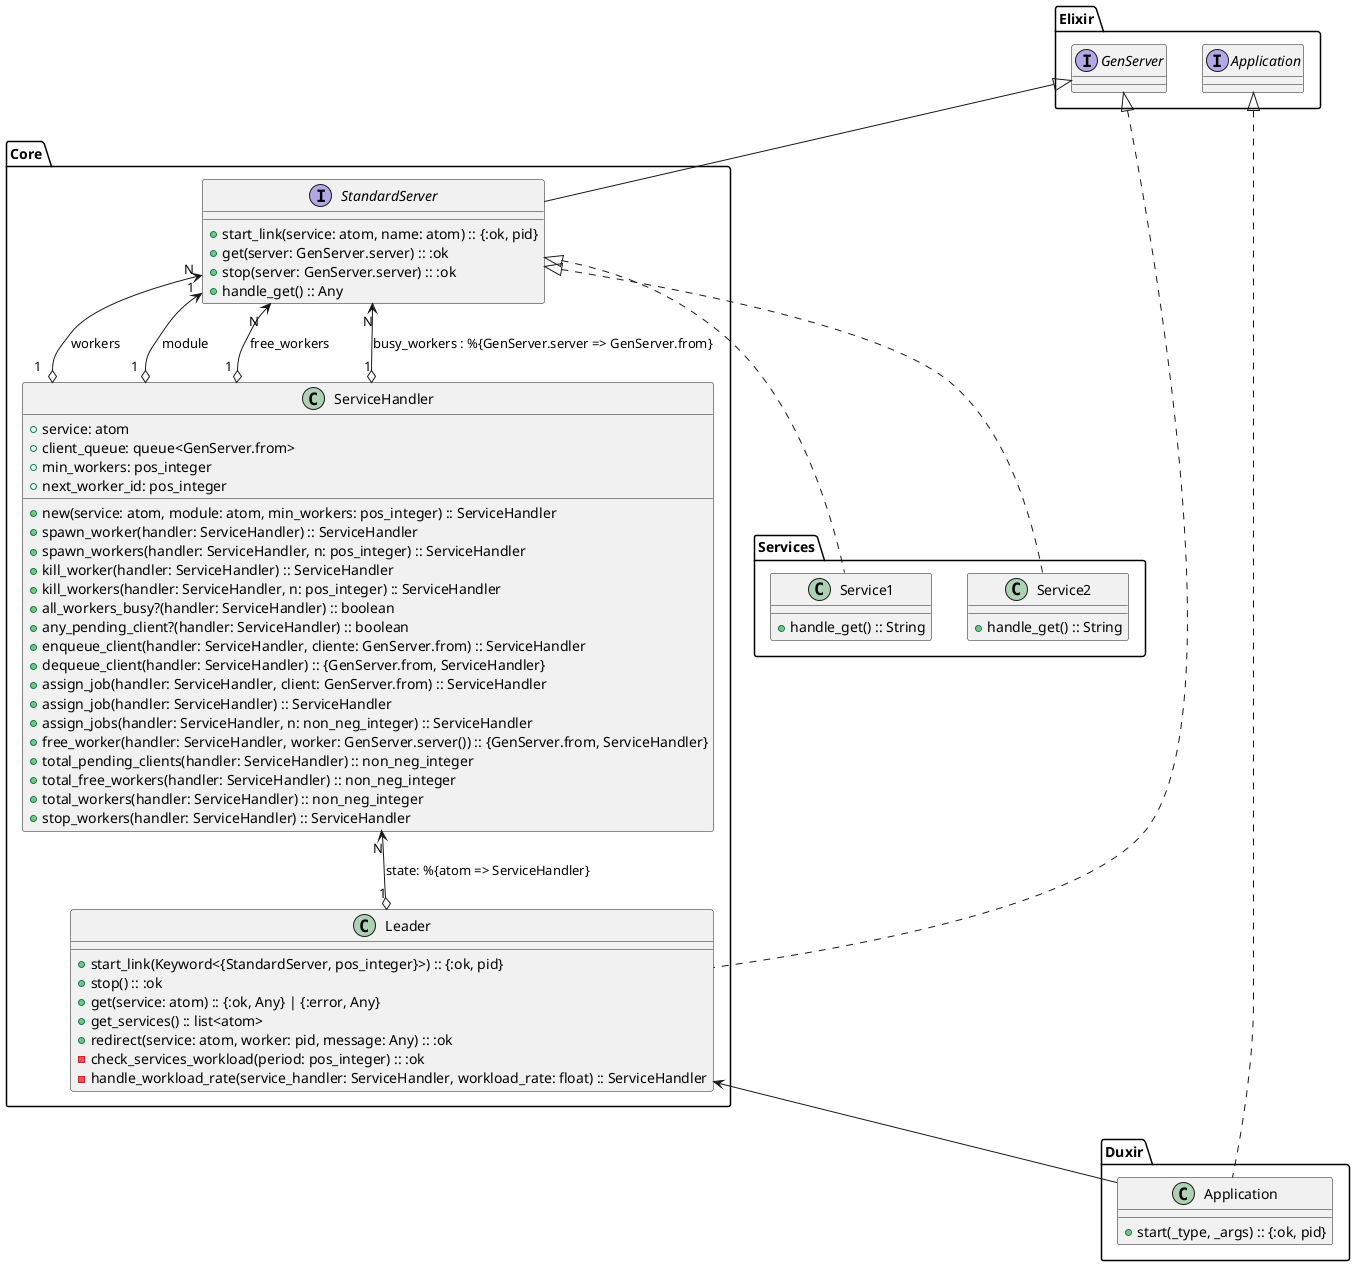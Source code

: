 @startuml duxir_code

class Core.ServiceHandler {
  +service: atom
  +client_queue: queue<GenServer.from>
  +min_workers: pos_integer
  +next_worker_id: pos_integer

  +new(service: atom, module: atom, min_workers: pos_integer) :: ServiceHandler
  +spawn_worker(handler: ServiceHandler) :: ServiceHandler
  +spawn_workers(handler: ServiceHandler, n: pos_integer) :: ServiceHandler
  +kill_worker(handler: ServiceHandler) :: ServiceHandler
  +kill_workers(handler: ServiceHandler, n: pos_integer) :: ServiceHandler
  +all_workers_busy?(handler: ServiceHandler) :: boolean  
  +any_pending_client?(handler: ServiceHandler) :: boolean
  +enqueue_client(handler: ServiceHandler, cliente: GenServer.from) :: ServiceHandler
  +dequeue_client(handler: ServiceHandler) :: {GenServer.from, ServiceHandler}
  +assign_job(handler: ServiceHandler, client: GenServer.from) :: ServiceHandler
  +assign_job(handler: ServiceHandler) :: ServiceHandler
  +assign_jobs(handler: ServiceHandler, n: non_neg_integer) :: ServiceHandler
  +free_worker(handler: ServiceHandler, worker: GenServer.server()) :: {GenServer.from, ServiceHandler}
  +total_pending_clients(handler: ServiceHandler) :: non_neg_integer
  +total_free_workers(handler: ServiceHandler) :: non_neg_integer
  +total_workers(handler: ServiceHandler) :: non_neg_integer
  +stop_workers(handler: ServiceHandler) :: ServiceHandler
}

Core.StandardServer "N" <--o "1" Core.ServiceHandler: workers
Core.StandardServer "1" <--o "1" Core.ServiceHandler: module
Core.StandardServer "N" <--o "1" Core.ServiceHandler: free_workers
Core.StandardServer "N" <--o "1" Core.ServiceHandler: busy_workers : %{GenServer.server => GenServer.from}





class Core.Leader implements Elixir.GenServer{
  +start_link(Keyword<{StandardServer, pos_integer}>) :: {:ok, pid}
  +stop() :: :ok
  +get(service: atom) :: {:ok, Any} | {:error, Any}
  +get_services() :: list<atom>
  +redirect(service: atom, worker: pid, message: Any) :: :ok
  -check_services_workload(period: pos_integer) :: :ok
  -handle_workload_rate(service_handler: ServiceHandler, workload_rate: float) :: ServiceHandler
}


Core.ServiceHandler "N" <--o "1" Core.Leader: state: %{atom => ServiceHandler}

interface Elixir.GenServer
interface Elixir.Application

interface Core.StandardServer implements Elixir.GenServer{
  +start_link(service: atom, name: atom) :: {:ok, pid}
  +get(server: GenServer.server) :: :ok
  +stop(server: GenServer.server) :: :ok
  +handle_get() :: Any
}

class Services.Service1 implements Core.StandardServer{
  +handle_get() :: String
}
class Services.Service2 implements Core.StandardServer{
  +handle_get() :: String
}

class Duxir.Application implements Elixir.Application{
  +start(_type, _args) :: {:ok, pid}
}


' Core.ServiceHandler o-- Core.StandardServer
Core.Leader <-- Duxir.Application



@enduml 
